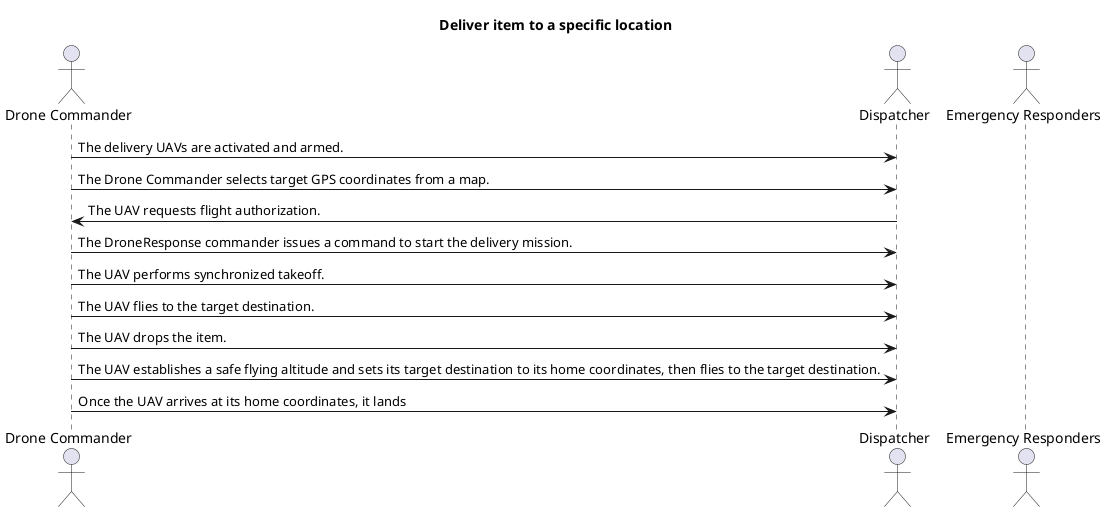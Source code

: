 @startuml
title "Deliver item to a specific location"

actor "Drone Commander" as DC
actor "Dispatcher" as D
actor "Emergency Responders" as ER

DC -> D: The delivery UAVs are activated and armed.
DC -> D: The Drone Commander selects target GPS coordinates from a map.
D -> DC: The UAV requests flight authorization.
DC -> D: The DroneResponse commander issues a command to start the delivery mission.
DC -> D: The UAV performs synchronized takeoff.
DC -> D: The UAV flies to the target destination.
DC -> D: The UAV drops the item.
DC -> D: The UAV establishes a safe flying altitude and sets its target destination to its home coordinates, then flies to the target destination.
DC -> D: Once the UAV arrives at its home coordinates, it lands

@enduml
